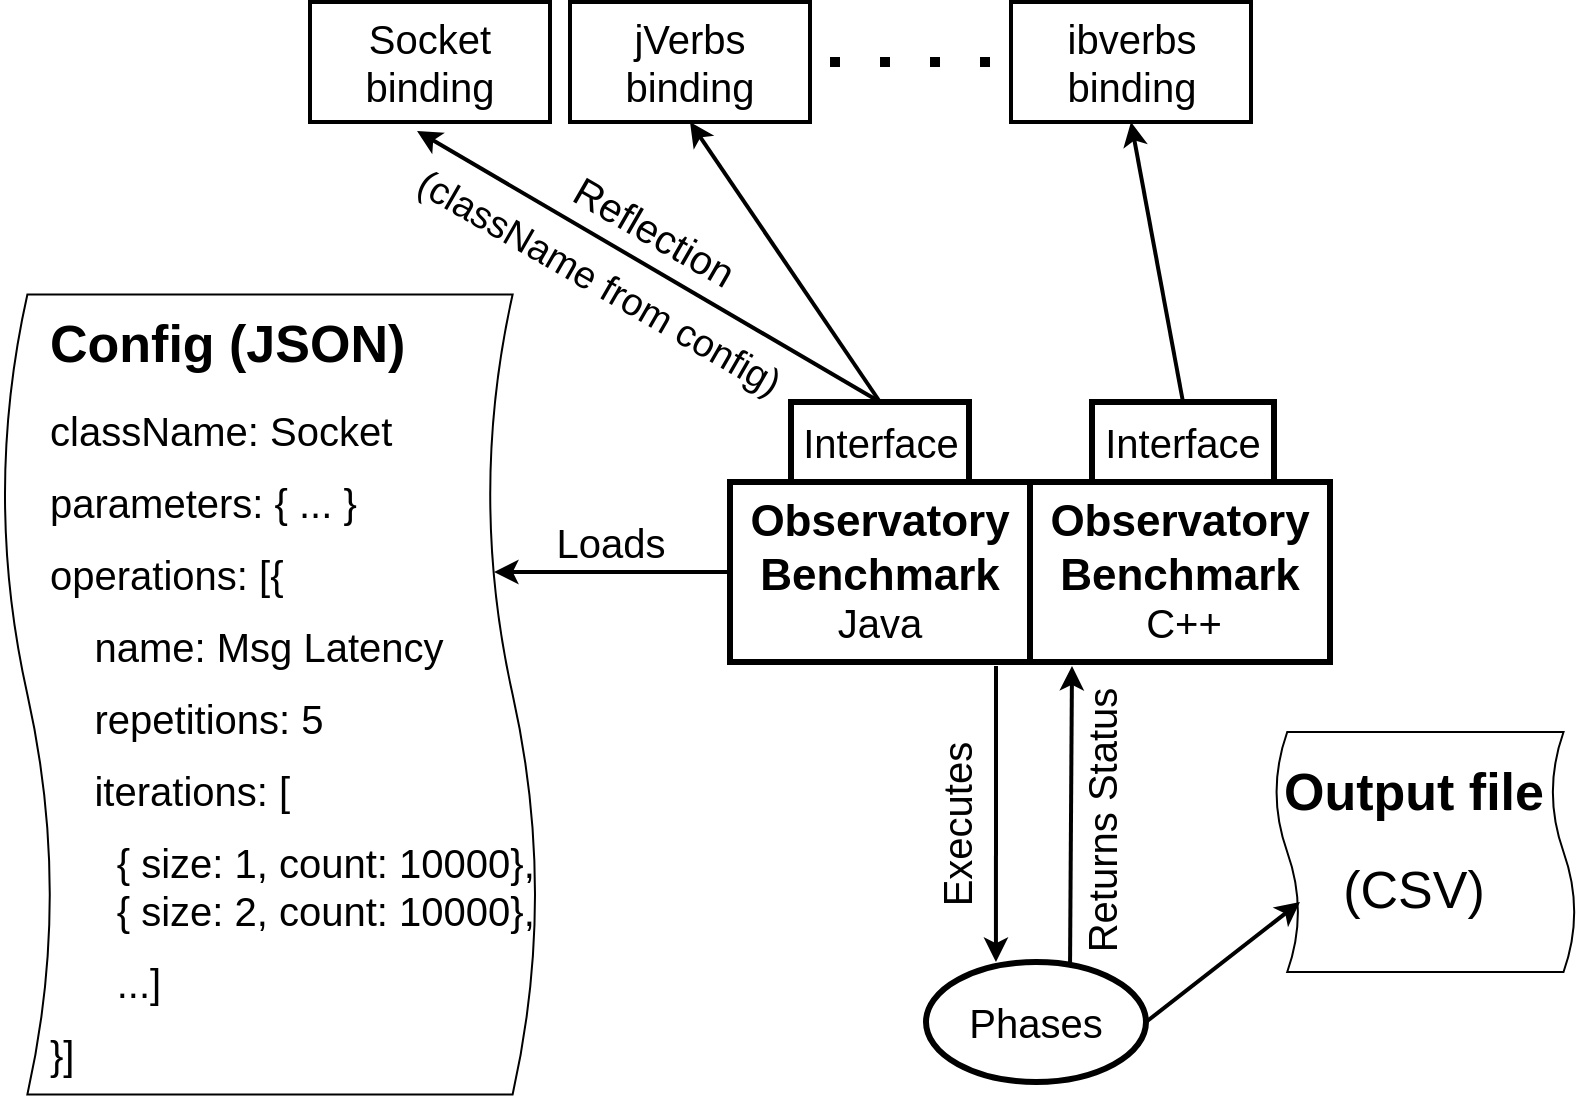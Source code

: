 <mxfile version="13.3.9" type="device"><diagram id="AaMYd6JsNp391xRlk7YD" name="Page-1"><mxGraphModel dx="1069" dy="555" grid="1" gridSize="10" guides="1" tooltips="1" connect="1" arrows="1" fold="1" page="1" pageScale="1" pageWidth="827" pageHeight="1169" math="0" shadow="0"><root><mxCell id="0"/><mxCell id="1" parent="0"/><mxCell id="NotGeGxkaDjNUTjx-4AV-23" value="" style="endArrow=classic;html=1;exitX=0.682;exitY=0.017;exitDx=0;exitDy=0;exitPerimeter=0;fontSize=20;strokeWidth=2;" parent="1" edge="1"><mxGeometry width="50" height="50" relative="1" as="geometry"><mxPoint x="540.02" y="511.02" as="sourcePoint"/><mxPoint x="541" y="362" as="targetPoint"/></mxGeometry></mxCell><mxCell id="NotGeGxkaDjNUTjx-4AV-1" value="&lt;div style=&quot;font-size: 22px&quot;&gt;&lt;b&gt;&lt;font style=&quot;font-size: 22px&quot;&gt;Observatory&lt;/font&gt;&lt;/b&gt;&lt;/div&gt;&lt;div style=&quot;font-size: 22px&quot;&gt;&lt;b&gt;&lt;font style=&quot;font-size: 22px&quot;&gt;Benchmark&lt;/font&gt;&lt;/b&gt;&lt;/div&gt;" style="rounded=0;whiteSpace=wrap;html=1;strokeWidth=3;spacingBottom=25;fontSize=20;" parent="1" vertex="1"><mxGeometry x="370" y="270" width="150" height="90" as="geometry"/></mxCell><mxCell id="NotGeGxkaDjNUTjx-4AV-3" value="&lt;div style=&quot;font-size: 20px;&quot;&gt;Java&lt;/div&gt;" style="text;html=1;strokeColor=none;fillColor=none;align=center;verticalAlign=middle;whiteSpace=wrap;rounded=0;fontSize=20;" parent="1" vertex="1"><mxGeometry x="425" y="330" width="40" height="20" as="geometry"/></mxCell><mxCell id="NotGeGxkaDjNUTjx-4AV-5" value="&lt;font style=&quot;font-size: 20px;&quot;&gt;Interface&lt;/font&gt;" style="rounded=0;whiteSpace=wrap;html=1;strokeWidth=3;fontSize=20;" parent="1" vertex="1"><mxGeometry x="400.5" y="230" width="89" height="40" as="geometry"/></mxCell><mxCell id="NotGeGxkaDjNUTjx-4AV-6" value="&lt;font style=&quot;font-size: 20px;&quot;&gt;Interface&lt;/font&gt;" style="rounded=0;whiteSpace=wrap;html=1;strokeWidth=3;fontSize=20;" parent="1" vertex="1"><mxGeometry x="551" y="230" width="91" height="40" as="geometry"/></mxCell><mxCell id="NotGeGxkaDjNUTjx-4AV-7" value="&lt;div style=&quot;font-size: 20px&quot;&gt;&lt;font style=&quot;font-size: 20px&quot;&gt;Socket&lt;/font&gt;&lt;/div&gt;&lt;div style=&quot;font-size: 20px&quot;&gt;&lt;font style=&quot;font-size: 20px&quot;&gt;binding&lt;/font&gt;&lt;/div&gt;" style="rounded=0;whiteSpace=wrap;html=1;strokeWidth=2;fontSize=20;" parent="1" vertex="1"><mxGeometry x="160" y="30" width="120" height="60" as="geometry"/></mxCell><mxCell id="NotGeGxkaDjNUTjx-4AV-12" value="&lt;div style=&quot;font-size: 20px&quot;&gt;&lt;font style=&quot;font-size: 20px&quot;&gt;jVerbs&lt;/font&gt;&lt;/div&gt;&lt;div style=&quot;font-size: 20px&quot;&gt;&lt;font style=&quot;font-size: 20px&quot;&gt;binding&lt;/font&gt;&lt;/div&gt;" style="rounded=0;whiteSpace=wrap;html=1;strokeWidth=2;fontSize=20;" parent="1" vertex="1"><mxGeometry x="290" y="30" width="120" height="60" as="geometry"/></mxCell><mxCell id="NotGeGxkaDjNUTjx-4AV-14" value="&lt;div style=&quot;font-size: 20px&quot;&gt;&lt;font style=&quot;font-size: 20px&quot;&gt;ibverbs&lt;/font&gt;&lt;/div&gt;&lt;div style=&quot;font-size: 20px&quot;&gt;&lt;font style=&quot;font-size: 20px&quot;&gt;binding&lt;/font&gt;&lt;/div&gt;" style="rounded=0;whiteSpace=wrap;html=1;strokeWidth=2;fontSize=20;" parent="1" vertex="1"><mxGeometry x="510.5" y="30" width="120" height="60" as="geometry"/></mxCell><mxCell id="NotGeGxkaDjNUTjx-4AV-16" value="" style="endArrow=classic;html=1;exitX=0.5;exitY=0;exitDx=0;exitDy=0;entryX=0.446;entryY=1.075;entryDx=0;entryDy=0;entryPerimeter=0;fontSize=20;strokeWidth=2;" parent="1" source="NotGeGxkaDjNUTjx-4AV-5" target="NotGeGxkaDjNUTjx-4AV-7" edge="1"><mxGeometry width="50" height="50" relative="1" as="geometry"><mxPoint x="430" y="370" as="sourcePoint"/><mxPoint x="480" y="320" as="targetPoint"/></mxGeometry></mxCell><mxCell id="qsyPOt_Ll_0h07kr0fq0-13" value="Reflection" style="text;html=1;align=center;verticalAlign=middle;resizable=0;points=[];labelBackgroundColor=#ffffff;fontSize=20;rotation=30;" parent="NotGeGxkaDjNUTjx-4AV-16" vertex="1" connectable="0"><mxGeometry x="0.257" y="-1" relative="1" as="geometry"><mxPoint x="31.82" as="offset"/></mxGeometry></mxCell><mxCell id="NotGeGxkaDjNUTjx-4AV-17" value="" style="endArrow=classic;html=1;exitX=0.5;exitY=0;exitDx=0;exitDy=0;entryX=0.5;entryY=1;entryDx=0;entryDy=0;fontSize=20;strokeWidth=2;" parent="1" source="NotGeGxkaDjNUTjx-4AV-5" target="NotGeGxkaDjNUTjx-4AV-12" edge="1"><mxGeometry width="50" height="50" relative="1" as="geometry"><mxPoint x="430" y="370" as="sourcePoint"/><mxPoint x="330" y="140" as="targetPoint"/></mxGeometry></mxCell><mxCell id="NotGeGxkaDjNUTjx-4AV-20" value="" style="endArrow=classic;html=1;exitX=0.5;exitY=0;exitDx=0;exitDy=0;entryX=0.5;entryY=1;entryDx=0;entryDy=0;fontSize=20;strokeWidth=2;" parent="1" source="NotGeGxkaDjNUTjx-4AV-6" target="NotGeGxkaDjNUTjx-4AV-14" edge="1"><mxGeometry width="50" height="50" relative="1" as="geometry"><mxPoint x="430" y="370" as="sourcePoint"/><mxPoint x="480" y="320" as="targetPoint"/></mxGeometry></mxCell><mxCell id="NotGeGxkaDjNUTjx-4AV-21" value="&lt;font style=&quot;font-size: 20px;&quot;&gt;Phases&lt;/font&gt;" style="ellipse;whiteSpace=wrap;html=1;strokeWidth=3;fontSize=20;" parent="1" vertex="1"><mxGeometry x="468" y="510" width="110" height="60" as="geometry"/></mxCell><mxCell id="NotGeGxkaDjNUTjx-4AV-22" value="" style="endArrow=classic;html=1;entryX=0.318;entryY=-0.033;entryDx=0;entryDy=0;entryPerimeter=0;fontSize=20;strokeWidth=2;" parent="1" edge="1"><mxGeometry width="50" height="50" relative="1" as="geometry"><mxPoint x="503" y="362" as="sourcePoint"/><mxPoint x="502.98" y="510.02" as="targetPoint"/></mxGeometry></mxCell><mxCell id="NotGeGxkaDjNUTjx-4AV-24" value="&lt;div style=&quot;font-size: 20px;&quot;&gt;Executes&lt;/div&gt;" style="text;html=1;align=center;verticalAlign=middle;resizable=0;points=[];labelBackgroundColor=#ffffff;rotation=-90;fontSize=20;" parent="NotGeGxkaDjNUTjx-4AV-22" vertex="1" connectable="0"><mxGeometry x="-0.358" y="1" relative="1" as="geometry"><mxPoint x="-20.99" y="32.04" as="offset"/></mxGeometry></mxCell><mxCell id="NotGeGxkaDjNUTjx-4AV-25" value="Returns Status" style="text;html=1;align=center;verticalAlign=middle;resizable=0;points=[];autosize=1;fontSize=20;rotation=-90;" parent="1" vertex="1"><mxGeometry x="480.5" y="425" width="150" height="30" as="geometry"/></mxCell><mxCell id="qsyPOt_Ll_0h07kr0fq0-1" value="" style="endArrow=none;dashed=1;html=1;dashPattern=1 4;strokeWidth=5;" parent="1" edge="1"><mxGeometry width="50" height="50" relative="1" as="geometry"><mxPoint x="420" y="60" as="sourcePoint"/><mxPoint x="500" y="60" as="targetPoint"/></mxGeometry></mxCell><mxCell id="qsyPOt_Ll_0h07kr0fq0-7" value="" style="shape=tape;whiteSpace=wrap;html=1;rotation=90;size=0.093;" parent="1" vertex="1"><mxGeometry x="-60" y="242.5" width="400" height="267.5" as="geometry"/></mxCell><mxCell id="qsyPOt_Ll_0h07kr0fq0-6" value="&lt;p style=&quot;line-height: 0%&quot;&gt;&lt;/p&gt;&lt;h1&gt;&lt;font style=&quot;font-size: 26px&quot;&gt;Config (JSON)&lt;/font&gt;&lt;br&gt;&lt;/h1&gt;&lt;p&gt;&lt;font style=&quot;font-size: 20px&quot;&gt;className: Socket&lt;/font&gt;&lt;/p&gt;&lt;p&gt;&lt;font style=&quot;font-size: 20px&quot;&gt;parameters: { ... }&lt;/font&gt;&lt;/p&gt;&lt;p&gt;&lt;font style=&quot;font-size: 20px&quot;&gt;operations: [{&lt;br&gt;&lt;/font&gt;&lt;/p&gt;&lt;p&gt;&lt;font style=&quot;font-size: 20px&quot;&gt;&amp;nbsp; &amp;nbsp; name: Msg Latency&lt;/font&gt;&lt;/p&gt;&lt;p&gt;&lt;font style=&quot;font-size: 20px&quot;&gt;&amp;nbsp;&amp;nbsp;&amp;nbsp; repetitions: 5&lt;/font&gt;&lt;/p&gt;&lt;p&gt;&lt;font style=&quot;font-size: 20px&quot;&gt;&amp;nbsp; &amp;nbsp; iterations: [&lt;/font&gt;&lt;/p&gt;&lt;p&gt;&lt;font style=&quot;font-size: 20px&quot;&gt;&amp;nbsp;&amp;nbsp;&amp;nbsp;&amp;nbsp;&amp;nbsp; { size: 1, count: 10000},&lt;/font&gt;&lt;br&gt;&lt;font style=&quot;font-size: 20px&quot;&gt;&lt;font style=&quot;font-size: 20px&quot;&gt;&amp;nbsp;&amp;nbsp;&amp;nbsp;&amp;nbsp;&amp;nbsp; { size: 2, count: 10000},&lt;/font&gt;&lt;/font&gt;&lt;/p&gt;&lt;p&gt;&lt;font style=&quot;font-size: 20px&quot;&gt;&amp;nbsp;&amp;nbsp;&amp;nbsp;&amp;nbsp;&amp;nbsp; ...]&lt;/font&gt;&lt;/p&gt;&lt;p&gt;&lt;font style=&quot;font-size: 20px&quot;&gt;}]&lt;br&gt;&lt;/font&gt;&lt;/p&gt;&lt;p&gt;&lt;font style=&quot;font-size: 20px&quot;&gt;&lt;br&gt;&lt;/font&gt;&lt;/p&gt;&lt;p&gt;&lt;/p&gt;" style="text;html=1;strokeColor=none;fillColor=none;spacing=5;spacingTop=-20;whiteSpace=wrap;overflow=hidden;rounded=0;" parent="1" vertex="1"><mxGeometry x="25" y="180" width="260" height="390" as="geometry"/></mxCell><mxCell id="qsyPOt_Ll_0h07kr0fq0-10" value="" style="endArrow=classic;html=1;strokeWidth=2;exitX=0;exitY=0.5;exitDx=0;exitDy=0;" parent="1" source="NotGeGxkaDjNUTjx-4AV-1" edge="1"><mxGeometry width="50" height="50" relative="1" as="geometry"><mxPoint x="360" y="400" as="sourcePoint"/><mxPoint x="252" y="315" as="targetPoint"/><Array as="points"><mxPoint x="260" y="315"/></Array></mxGeometry></mxCell><mxCell id="qsyPOt_Ll_0h07kr0fq0-11" value="&lt;div style=&quot;font-size: 20px;&quot;&gt;Loads&lt;/div&gt;" style="text;html=1;align=center;verticalAlign=middle;resizable=0;points=[];labelBackgroundColor=#ffffff;fontSize=20;" parent="qsyPOt_Ll_0h07kr0fq0-10" vertex="1" connectable="0"><mxGeometry x="0.317" relative="1" as="geometry"><mxPoint x="17.65" y="-15" as="offset"/></mxGeometry></mxCell><mxCell id="qsyPOt_Ll_0h07kr0fq0-14" value="&lt;font style=&quot;font-size: 19px&quot;&gt;(&lt;/font&gt;&lt;font style=&quot;font-size: 19px&quot;&gt;className from config)&lt;/font&gt;" style="text;html=1;strokeColor=none;fillColor=none;align=center;verticalAlign=middle;whiteSpace=wrap;rounded=0;fontSize=20;rotation=30;" parent="1" vertex="1"><mxGeometry x="200" y="160" width="210" height="20" as="geometry"/></mxCell><mxCell id="qsyPOt_Ll_0h07kr0fq0-17" value="" style="shape=tape;whiteSpace=wrap;html=1;rotation=90;size=0.079;" parent="1" vertex="1"><mxGeometry x="657.69" y="380" width="120" height="150" as="geometry"/></mxCell><mxCell id="qsyPOt_Ll_0h07kr0fq0-18" value="&lt;h1 style=&quot;font-size: 26px&quot;&gt;Output file&lt;/h1&gt;&lt;h1 style=&quot;font-size: 26px&quot; align=&quot;center&quot;&gt;&lt;span style=&quot;font-weight: normal&quot;&gt;(CSV)&lt;/span&gt;&lt;br&gt;&lt;/h1&gt;" style="text;html=1;strokeColor=none;fillColor=none;spacing=5;spacingTop=-20;whiteSpace=wrap;overflow=hidden;rounded=0;fontSize=20;" parent="1" vertex="1"><mxGeometry x="642" y="403.44" width="141" height="95.01" as="geometry"/></mxCell><mxCell id="qsyPOt_Ll_0h07kr0fq0-21" value="" style="endArrow=classic;html=1;strokeWidth=2;fontSize=20;exitX=1;exitY=0.5;exitDx=0;exitDy=0;" parent="1" source="NotGeGxkaDjNUTjx-4AV-21" edge="1"><mxGeometry width="50" height="50" relative="1" as="geometry"><mxPoint x="680" y="330" as="sourcePoint"/><mxPoint x="655" y="480" as="targetPoint"/></mxGeometry></mxCell><mxCell id="k9vTsGCNvPjawIvo6aW6-1" value="&lt;div&gt;&lt;b&gt;&lt;font style=&quot;font-size: 22px&quot;&gt;Observatory&lt;/font&gt;&lt;/b&gt;&lt;/div&gt;&lt;div&gt;&lt;b&gt;&lt;font style=&quot;font-size: 22px&quot;&gt;Benchmark&lt;/font&gt;&lt;/b&gt;&lt;/div&gt;" style="rounded=0;whiteSpace=wrap;html=1;strokeWidth=3;spacingBottom=25;fontSize=20;" parent="1" vertex="1"><mxGeometry x="520" y="270" width="150" height="90" as="geometry"/></mxCell><mxCell id="k9vTsGCNvPjawIvo6aW6-3" value="&lt;div style=&quot;font-size: 20px&quot;&gt;C++&lt;/div&gt;" style="text;html=1;strokeColor=none;fillColor=none;align=center;verticalAlign=middle;whiteSpace=wrap;rounded=0;fontSize=20;" parent="1" vertex="1"><mxGeometry x="576.5" y="330" width="40" height="20" as="geometry"/></mxCell></root></mxGraphModel></diagram></mxfile>